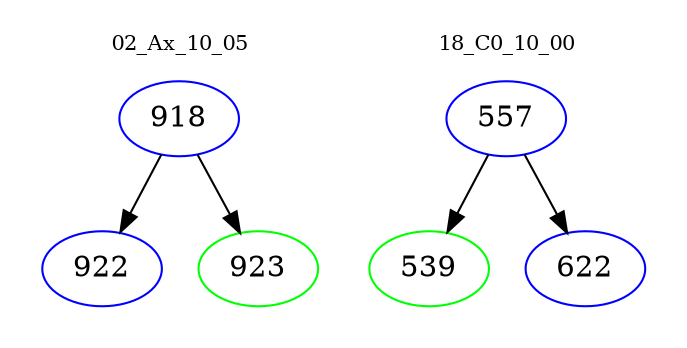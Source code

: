 digraph{
subgraph cluster_0 {
color = white
label = "02_Ax_10_05";
fontsize=10;
T0_918 [label="918", color="blue"]
T0_918 -> T0_922 [color="black"]
T0_922 [label="922", color="blue"]
T0_918 -> T0_923 [color="black"]
T0_923 [label="923", color="green"]
}
subgraph cluster_1 {
color = white
label = "18_C0_10_00";
fontsize=10;
T1_557 [label="557", color="blue"]
T1_557 -> T1_539 [color="black"]
T1_539 [label="539", color="green"]
T1_557 -> T1_622 [color="black"]
T1_622 [label="622", color="blue"]
}
}
